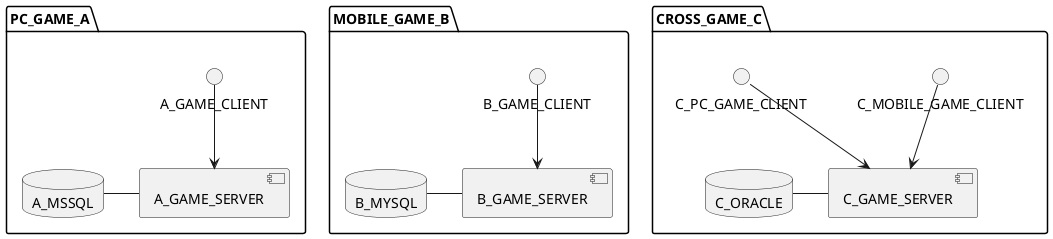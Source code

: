 @startuml


package PC_GAME_A as 1{

    [A_GAME_SERVER]
    interface A_GAME_CLIENT

    A_GAME_CLIENT --> A_GAME_SERVER

    database A_MSSQL

    A_MSSQL - A_GAME_SERVER

}

package MOBILE_GAME_B as 2{

    [B_GAME_SERVER]
    interface B_GAME_CLIENT

    B_GAME_CLIENT --> B_GAME_SERVER

    database B_MYSQL

    B_MYSQL - B_GAME_SERVER

}



package CROSS_GAME_C{

    interface C_MOBILE_GAME_CLIENT as 4

    interface C_PC_GAME_CLIENT as 5

    [C_GAME_SERVER] as 6

    database C_ORACLE

    C_ORACLE - 6

    4 --> 6
    5 --> 6

}


@enduml